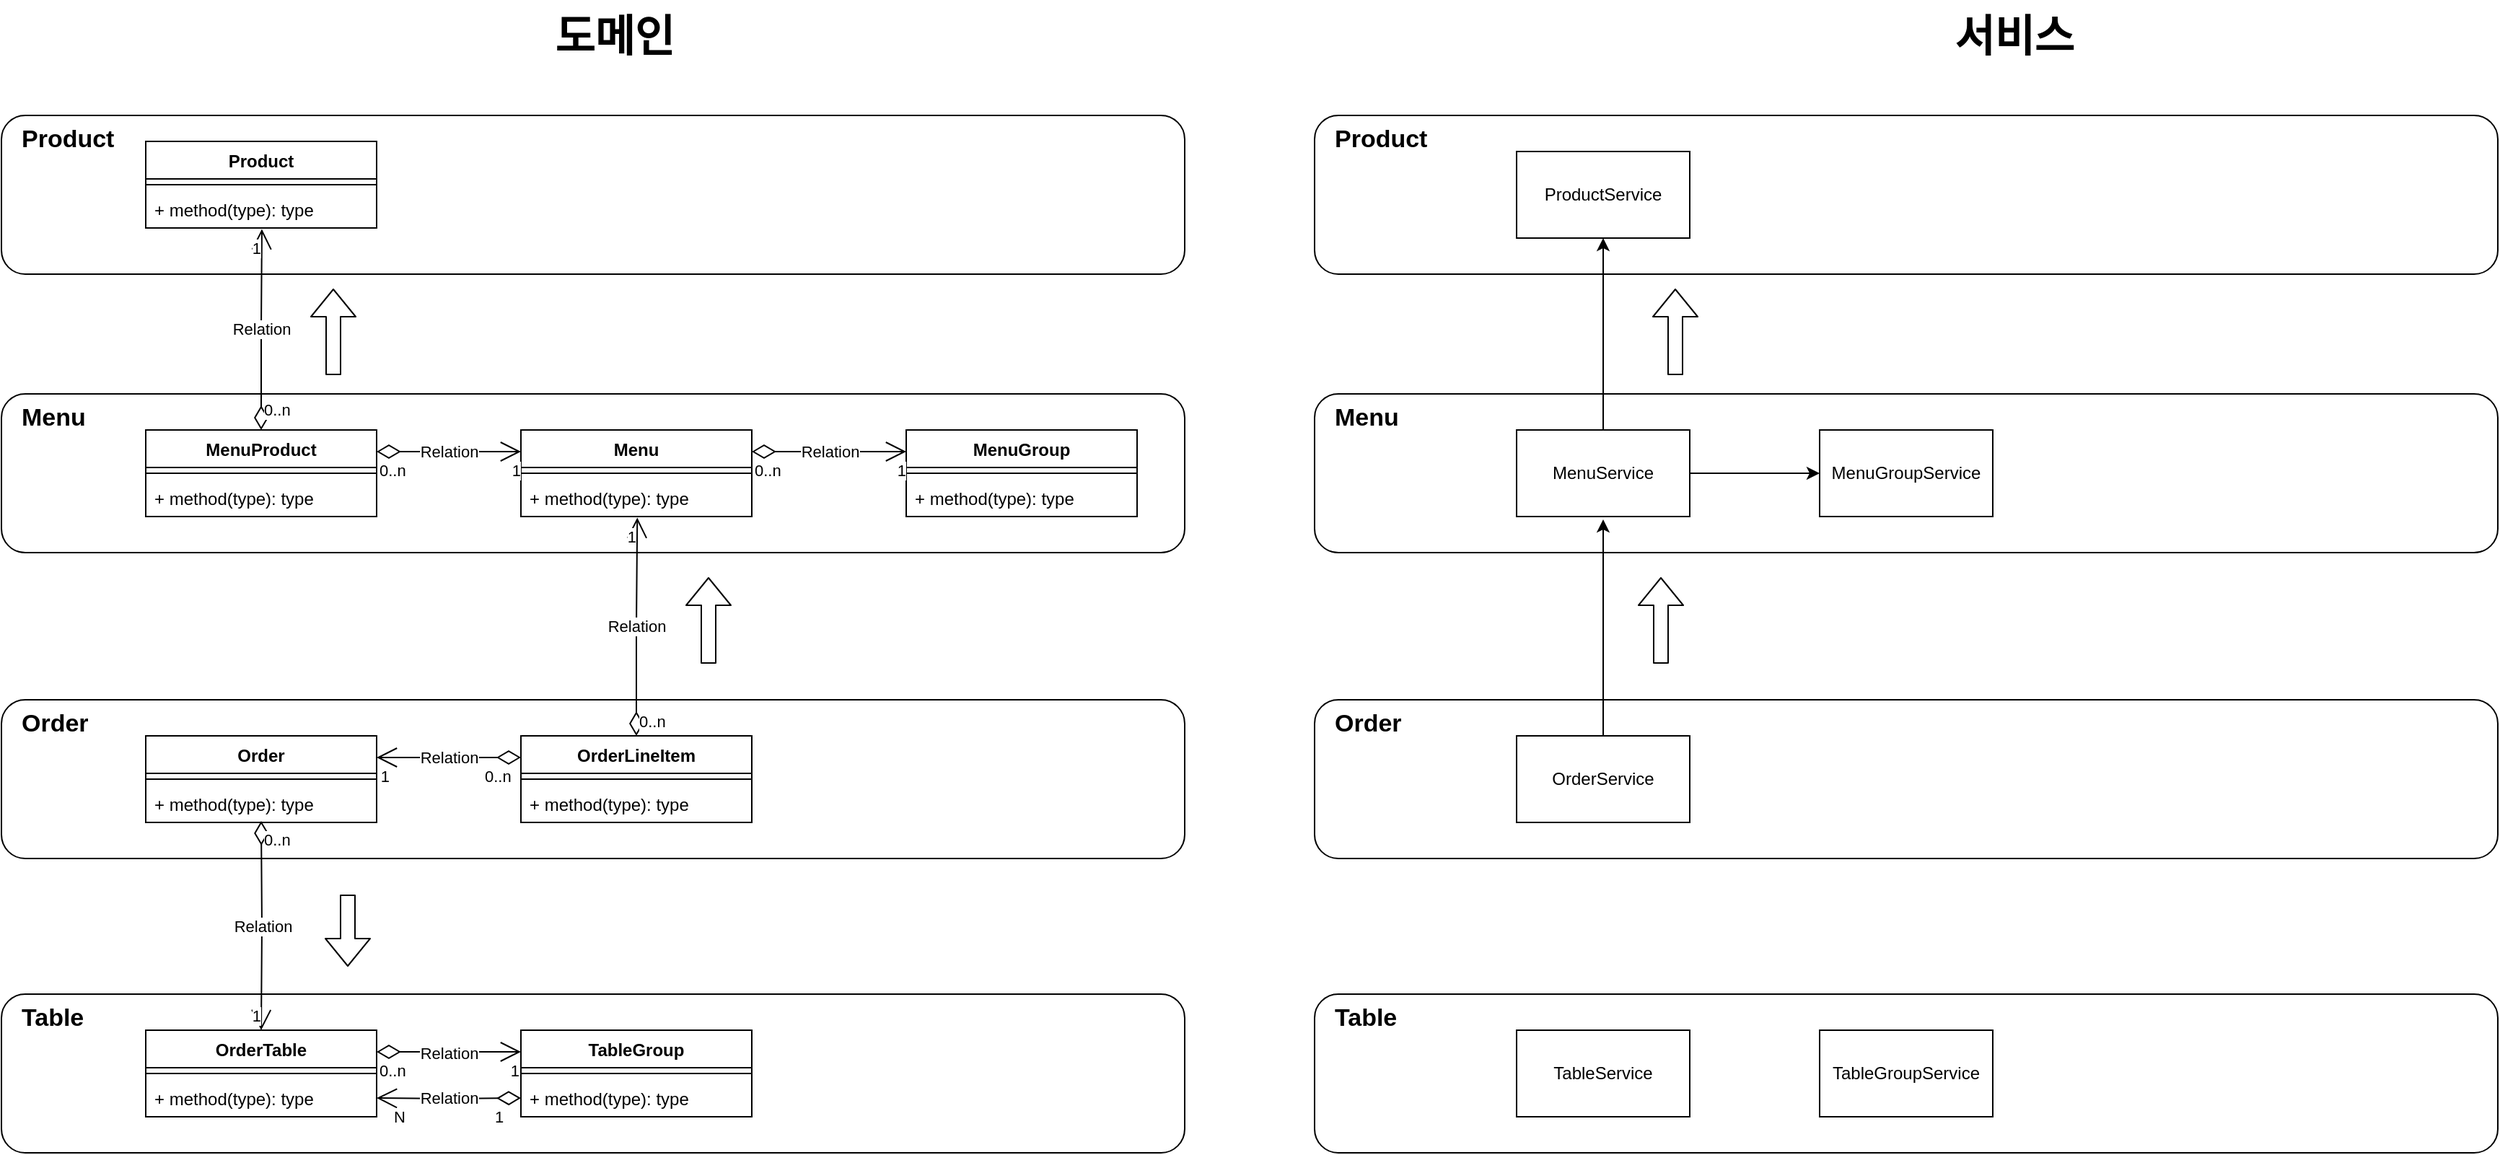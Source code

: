 <mxfile version="15.2.7" type="device" pages="2"><diagram id="C5RBs43oDa-KdzZeNtuy" name="기존_의존성_정리"><mxGraphModel dx="1812" dy="896" grid="0" gridSize="10" guides="1" tooltips="1" connect="1" arrows="1" fold="1" page="0" pageScale="1" pageWidth="827" pageHeight="1169" math="0" shadow="0"><root><mxCell id="WIyWlLk6GJQsqaUBKTNV-0"/><mxCell id="WIyWlLk6GJQsqaUBKTNV-1" parent="WIyWlLk6GJQsqaUBKTNV-0"/><mxCell id="RKmrsducfoEc9qks8I6C-9" value="&lt;b style=&quot;font-size: 17px;&quot;&gt;Menu&lt;/b&gt;" style="rounded=1;whiteSpace=wrap;html=1;align=left;verticalAlign=top;fontSize=17;fontColor=#000000;spacingLeft=12;" vertex="1" parent="WIyWlLk6GJQsqaUBKTNV-1"><mxGeometry x="950" y="283" width="820" height="110" as="geometry"/></mxCell><mxCell id="NO0RNkrBpTyeR9c3_-nJ-29" value="&lt;b&gt;Table&lt;/b&gt;" style="rounded=1;whiteSpace=wrap;html=1;align=left;verticalAlign=top;fontSize=17;fontColor=#000000;spacingLeft=12;" vertex="1" parent="WIyWlLk6GJQsqaUBKTNV-1"><mxGeometry x="40" y="699" width="820" height="110" as="geometry"/></mxCell><mxCell id="NO0RNkrBpTyeR9c3_-nJ-15" value="&lt;b style=&quot;font-size: 17px&quot;&gt;Order&lt;/b&gt;" style="rounded=1;whiteSpace=wrap;html=1;align=left;verticalAlign=top;fontSize=17;fontColor=#000000;spacingLeft=12;" vertex="1" parent="WIyWlLk6GJQsqaUBKTNV-1"><mxGeometry x="40" y="495" width="820" height="110" as="geometry"/></mxCell><mxCell id="NO0RNkrBpTyeR9c3_-nJ-8" value="&lt;b style=&quot;font-size: 17px&quot;&gt;Product&lt;/b&gt;" style="rounded=1;whiteSpace=wrap;html=1;align=left;verticalAlign=top;fontSize=17;fontColor=#000000;spacingLeft=12;" vertex="1" parent="WIyWlLk6GJQsqaUBKTNV-1"><mxGeometry x="40" y="90" width="820" height="110" as="geometry"/></mxCell><mxCell id="NO0RNkrBpTyeR9c3_-nJ-7" value="&lt;b style=&quot;font-size: 17px;&quot;&gt;Menu&lt;/b&gt;" style="rounded=1;whiteSpace=wrap;html=1;align=left;verticalAlign=top;fontSize=17;fontColor=#000000;spacingLeft=12;" vertex="1" parent="WIyWlLk6GJQsqaUBKTNV-1"><mxGeometry x="40" y="283" width="820" height="110" as="geometry"/></mxCell><mxCell id="JKv2Ud0uCD4F76MRo3dj-32" value="Product" style="swimlane;fontStyle=1;align=center;verticalAlign=top;childLayout=stackLayout;horizontal=1;startSize=26;horizontalStack=0;resizeParent=1;resizeParentMax=0;resizeLast=0;collapsible=1;marginBottom=0;" vertex="1" parent="WIyWlLk6GJQsqaUBKTNV-1"><mxGeometry x="140" y="108" width="160" height="60" as="geometry"/></mxCell><mxCell id="JKv2Ud0uCD4F76MRo3dj-34" value="" style="line;strokeWidth=1;fillColor=none;align=left;verticalAlign=middle;spacingTop=-1;spacingLeft=3;spacingRight=3;rotatable=0;labelPosition=right;points=[];portConstraint=eastwest;" vertex="1" parent="JKv2Ud0uCD4F76MRo3dj-32"><mxGeometry y="26" width="160" height="8" as="geometry"/></mxCell><mxCell id="JKv2Ud0uCD4F76MRo3dj-35" value="+ method(type): type" style="text;strokeColor=none;fillColor=none;align=left;verticalAlign=top;spacingLeft=4;spacingRight=4;overflow=hidden;rotatable=0;points=[[0,0.5],[1,0.5]];portConstraint=eastwest;" vertex="1" parent="JKv2Ud0uCD4F76MRo3dj-32"><mxGeometry y="34" width="160" height="26" as="geometry"/></mxCell><mxCell id="JKv2Ud0uCD4F76MRo3dj-36" value="MenuProduct" style="swimlane;fontStyle=1;align=center;verticalAlign=top;childLayout=stackLayout;horizontal=1;startSize=26;horizontalStack=0;resizeParent=1;resizeParentMax=0;resizeLast=0;collapsible=1;marginBottom=0;" vertex="1" parent="WIyWlLk6GJQsqaUBKTNV-1"><mxGeometry x="140" y="308" width="160" height="60" as="geometry"/></mxCell><mxCell id="JKv2Ud0uCD4F76MRo3dj-38" value="" style="line;strokeWidth=1;fillColor=none;align=left;verticalAlign=middle;spacingTop=-1;spacingLeft=3;spacingRight=3;rotatable=0;labelPosition=right;points=[];portConstraint=eastwest;" vertex="1" parent="JKv2Ud0uCD4F76MRo3dj-36"><mxGeometry y="26" width="160" height="8" as="geometry"/></mxCell><mxCell id="JKv2Ud0uCD4F76MRo3dj-39" value="+ method(type): type" style="text;strokeColor=none;fillColor=none;align=left;verticalAlign=top;spacingLeft=4;spacingRight=4;overflow=hidden;rotatable=0;points=[[0,0.5],[1,0.5]];portConstraint=eastwest;" vertex="1" parent="JKv2Ud0uCD4F76MRo3dj-36"><mxGeometry y="34" width="160" height="26" as="geometry"/></mxCell><mxCell id="JKv2Ud0uCD4F76MRo3dj-40" value="Menu" style="swimlane;fontStyle=1;align=center;verticalAlign=top;childLayout=stackLayout;horizontal=1;startSize=26;horizontalStack=0;resizeParent=1;resizeParentMax=0;resizeLast=0;collapsible=1;marginBottom=0;" vertex="1" parent="WIyWlLk6GJQsqaUBKTNV-1"><mxGeometry x="400" y="308" width="160" height="60" as="geometry"/></mxCell><mxCell id="JKv2Ud0uCD4F76MRo3dj-42" value="" style="line;strokeWidth=1;fillColor=none;align=left;verticalAlign=middle;spacingTop=-1;spacingLeft=3;spacingRight=3;rotatable=0;labelPosition=right;points=[];portConstraint=eastwest;" vertex="1" parent="JKv2Ud0uCD4F76MRo3dj-40"><mxGeometry y="26" width="160" height="8" as="geometry"/></mxCell><mxCell id="JKv2Ud0uCD4F76MRo3dj-43" value="+ method(type): type" style="text;strokeColor=none;fillColor=none;align=left;verticalAlign=top;spacingLeft=4;spacingRight=4;overflow=hidden;rotatable=0;points=[[0,0.5],[1,0.5]];portConstraint=eastwest;" vertex="1" parent="JKv2Ud0uCD4F76MRo3dj-40"><mxGeometry y="34" width="160" height="26" as="geometry"/></mxCell><mxCell id="JKv2Ud0uCD4F76MRo3dj-44" value="MenuGroup" style="swimlane;fontStyle=1;align=center;verticalAlign=top;childLayout=stackLayout;horizontal=1;startSize=26;horizontalStack=0;resizeParent=1;resizeParentMax=0;resizeLast=0;collapsible=1;marginBottom=0;" vertex="1" parent="WIyWlLk6GJQsqaUBKTNV-1"><mxGeometry x="667" y="308" width="160" height="60" as="geometry"/></mxCell><mxCell id="JKv2Ud0uCD4F76MRo3dj-46" value="" style="line;strokeWidth=1;fillColor=none;align=left;verticalAlign=middle;spacingTop=-1;spacingLeft=3;spacingRight=3;rotatable=0;labelPosition=right;points=[];portConstraint=eastwest;" vertex="1" parent="JKv2Ud0uCD4F76MRo3dj-44"><mxGeometry y="26" width="160" height="8" as="geometry"/></mxCell><mxCell id="JKv2Ud0uCD4F76MRo3dj-47" value="+ method(type): type" style="text;strokeColor=none;fillColor=none;align=left;verticalAlign=top;spacingLeft=4;spacingRight=4;overflow=hidden;rotatable=0;points=[[0,0.5],[1,0.5]];portConstraint=eastwest;" vertex="1" parent="JKv2Ud0uCD4F76MRo3dj-44"><mxGeometry y="34" width="160" height="26" as="geometry"/></mxCell><mxCell id="JKv2Ud0uCD4F76MRo3dj-48" value="OrderLineItem" style="swimlane;fontStyle=1;align=center;verticalAlign=top;childLayout=stackLayout;horizontal=1;startSize=26;horizontalStack=0;resizeParent=1;resizeParentMax=0;resizeLast=0;collapsible=1;marginBottom=0;" vertex="1" parent="WIyWlLk6GJQsqaUBKTNV-1"><mxGeometry x="400" y="520" width="160" height="60" as="geometry"/></mxCell><mxCell id="JKv2Ud0uCD4F76MRo3dj-50" value="" style="line;strokeWidth=1;fillColor=none;align=left;verticalAlign=middle;spacingTop=-1;spacingLeft=3;spacingRight=3;rotatable=0;labelPosition=right;points=[];portConstraint=eastwest;" vertex="1" parent="JKv2Ud0uCD4F76MRo3dj-48"><mxGeometry y="26" width="160" height="8" as="geometry"/></mxCell><mxCell id="JKv2Ud0uCD4F76MRo3dj-51" value="+ method(type): type" style="text;strokeColor=none;fillColor=none;align=left;verticalAlign=top;spacingLeft=4;spacingRight=4;overflow=hidden;rotatable=0;points=[[0,0.5],[1,0.5]];portConstraint=eastwest;" vertex="1" parent="JKv2Ud0uCD4F76MRo3dj-48"><mxGeometry y="34" width="160" height="26" as="geometry"/></mxCell><mxCell id="JKv2Ud0uCD4F76MRo3dj-52" value="Order" style="swimlane;fontStyle=1;align=center;verticalAlign=top;childLayout=stackLayout;horizontal=1;startSize=26;horizontalStack=0;resizeParent=1;resizeParentMax=0;resizeLast=0;collapsible=1;marginBottom=0;" vertex="1" parent="WIyWlLk6GJQsqaUBKTNV-1"><mxGeometry x="140" y="520" width="160" height="60" as="geometry"/></mxCell><mxCell id="JKv2Ud0uCD4F76MRo3dj-54" value="" style="line;strokeWidth=1;fillColor=none;align=left;verticalAlign=middle;spacingTop=-1;spacingLeft=3;spacingRight=3;rotatable=0;labelPosition=right;points=[];portConstraint=eastwest;" vertex="1" parent="JKv2Ud0uCD4F76MRo3dj-52"><mxGeometry y="26" width="160" height="8" as="geometry"/></mxCell><mxCell id="JKv2Ud0uCD4F76MRo3dj-55" value="+ method(type): type" style="text;strokeColor=none;fillColor=none;align=left;verticalAlign=top;spacingLeft=4;spacingRight=4;overflow=hidden;rotatable=0;points=[[0,0.5],[1,0.5]];portConstraint=eastwest;" vertex="1" parent="JKv2Ud0uCD4F76MRo3dj-52"><mxGeometry y="34" width="160" height="26" as="geometry"/></mxCell><mxCell id="JKv2Ud0uCD4F76MRo3dj-56" value="OrderTable" style="swimlane;fontStyle=1;align=center;verticalAlign=top;childLayout=stackLayout;horizontal=1;startSize=26;horizontalStack=0;resizeParent=1;resizeParentMax=0;resizeLast=0;collapsible=1;marginBottom=0;" vertex="1" parent="WIyWlLk6GJQsqaUBKTNV-1"><mxGeometry x="140" y="724" width="160" height="60" as="geometry"/></mxCell><mxCell id="JKv2Ud0uCD4F76MRo3dj-58" value="" style="line;strokeWidth=1;fillColor=none;align=left;verticalAlign=middle;spacingTop=-1;spacingLeft=3;spacingRight=3;rotatable=0;labelPosition=right;points=[];portConstraint=eastwest;" vertex="1" parent="JKv2Ud0uCD4F76MRo3dj-56"><mxGeometry y="26" width="160" height="8" as="geometry"/></mxCell><mxCell id="JKv2Ud0uCD4F76MRo3dj-59" value="+ method(type): type" style="text;strokeColor=none;fillColor=none;align=left;verticalAlign=top;spacingLeft=4;spacingRight=4;overflow=hidden;rotatable=0;points=[[0,0.5],[1,0.5]];portConstraint=eastwest;" vertex="1" parent="JKv2Ud0uCD4F76MRo3dj-56"><mxGeometry y="34" width="160" height="26" as="geometry"/></mxCell><mxCell id="JKv2Ud0uCD4F76MRo3dj-60" value="TableGroup" style="swimlane;fontStyle=1;align=center;verticalAlign=top;childLayout=stackLayout;horizontal=1;startSize=26;horizontalStack=0;resizeParent=1;resizeParentMax=0;resizeLast=0;collapsible=1;marginBottom=0;" vertex="1" parent="WIyWlLk6GJQsqaUBKTNV-1"><mxGeometry x="400" y="724" width="160" height="60" as="geometry"/></mxCell><mxCell id="JKv2Ud0uCD4F76MRo3dj-62" value="" style="line;strokeWidth=1;fillColor=none;align=left;verticalAlign=middle;spacingTop=-1;spacingLeft=3;spacingRight=3;rotatable=0;labelPosition=right;points=[];portConstraint=eastwest;" vertex="1" parent="JKv2Ud0uCD4F76MRo3dj-60"><mxGeometry y="26" width="160" height="8" as="geometry"/></mxCell><mxCell id="JKv2Ud0uCD4F76MRo3dj-63" value="+ method(type): type" style="text;strokeColor=none;fillColor=none;align=left;verticalAlign=top;spacingLeft=4;spacingRight=4;overflow=hidden;rotatable=0;points=[[0,0.5],[1,0.5]];portConstraint=eastwest;" vertex="1" parent="JKv2Ud0uCD4F76MRo3dj-60"><mxGeometry y="34" width="160" height="26" as="geometry"/></mxCell><mxCell id="cPTjTpIS_bpxetPdm4ka-12" value="Relation" style="endArrow=open;html=1;endSize=12;startArrow=diamondThin;startSize=14;startFill=0;edgeStyle=orthogonalEdgeStyle;exitX=1;exitY=0.25;exitDx=0;exitDy=0;entryX=0;entryY=0.25;entryDx=0;entryDy=0;" edge="1" parent="WIyWlLk6GJQsqaUBKTNV-1" source="JKv2Ud0uCD4F76MRo3dj-40" target="JKv2Ud0uCD4F76MRo3dj-44"><mxGeometry relative="1" as="geometry"><mxPoint x="550" y="339" as="sourcePoint"/><mxPoint x="640" y="339" as="targetPoint"/></mxGeometry></mxCell><mxCell id="cPTjTpIS_bpxetPdm4ka-13" value="0..n" style="edgeLabel;resizable=0;html=1;align=left;verticalAlign=top;" connectable="0" vertex="1" parent="cPTjTpIS_bpxetPdm4ka-12"><mxGeometry x="-1" relative="1" as="geometry"/></mxCell><mxCell id="cPTjTpIS_bpxetPdm4ka-14" value="1" style="edgeLabel;resizable=0;html=1;align=right;verticalAlign=top;" connectable="0" vertex="1" parent="cPTjTpIS_bpxetPdm4ka-12"><mxGeometry x="1" relative="1" as="geometry"/></mxCell><mxCell id="NO0RNkrBpTyeR9c3_-nJ-0" value="Relation" style="endArrow=open;html=1;endSize=12;startArrow=diamondThin;startSize=14;startFill=0;edgeStyle=orthogonalEdgeStyle;exitX=0.5;exitY=0;exitDx=0;exitDy=0;entryX=0.503;entryY=1.029;entryDx=0;entryDy=0;entryPerimeter=0;" edge="1" parent="WIyWlLk6GJQsqaUBKTNV-1" source="JKv2Ud0uCD4F76MRo3dj-36" target="JKv2Ud0uCD4F76MRo3dj-35"><mxGeometry relative="1" as="geometry"><mxPoint x="250" y="240" as="sourcePoint"/><mxPoint x="410" y="240" as="targetPoint"/></mxGeometry></mxCell><mxCell id="NO0RNkrBpTyeR9c3_-nJ-1" value="0..n" style="edgeLabel;resizable=0;html=1;align=left;verticalAlign=top;" connectable="0" vertex="1" parent="NO0RNkrBpTyeR9c3_-nJ-0"><mxGeometry x="-1" relative="1" as="geometry"><mxPoint y="-27" as="offset"/></mxGeometry></mxCell><mxCell id="NO0RNkrBpTyeR9c3_-nJ-2" value="1" style="edgeLabel;resizable=0;html=1;align=right;verticalAlign=top;" connectable="0" vertex="1" parent="NO0RNkrBpTyeR9c3_-nJ-0"><mxGeometry x="1" relative="1" as="geometry"/></mxCell><mxCell id="NO0RNkrBpTyeR9c3_-nJ-4" value="Relation" style="endArrow=open;html=1;endSize=12;startArrow=diamondThin;startSize=14;startFill=0;edgeStyle=orthogonalEdgeStyle;exitX=1;exitY=0.25;exitDx=0;exitDy=0;entryX=0;entryY=0.25;entryDx=0;entryDy=0;" edge="1" parent="WIyWlLk6GJQsqaUBKTNV-1" source="JKv2Ud0uCD4F76MRo3dj-36" target="JKv2Ud0uCD4F76MRo3dj-40"><mxGeometry relative="1" as="geometry"><mxPoint x="420" y="390" as="sourcePoint"/><mxPoint x="580" y="390" as="targetPoint"/></mxGeometry></mxCell><mxCell id="NO0RNkrBpTyeR9c3_-nJ-5" value="0..n" style="edgeLabel;resizable=0;html=1;align=left;verticalAlign=top;" connectable="0" vertex="1" parent="NO0RNkrBpTyeR9c3_-nJ-4"><mxGeometry x="-1" relative="1" as="geometry"/></mxCell><mxCell id="NO0RNkrBpTyeR9c3_-nJ-6" value="1" style="edgeLabel;resizable=0;html=1;align=right;verticalAlign=top;" connectable="0" vertex="1" parent="NO0RNkrBpTyeR9c3_-nJ-4"><mxGeometry x="1" relative="1" as="geometry"/></mxCell><mxCell id="NO0RNkrBpTyeR9c3_-nJ-9" value="Relation" style="endArrow=open;html=1;endSize=12;startArrow=diamondThin;startSize=14;startFill=0;edgeStyle=orthogonalEdgeStyle;fontSize=11;fontColor=#000000;exitX=0;exitY=0.25;exitDx=0;exitDy=0;entryX=1;entryY=0.25;entryDx=0;entryDy=0;" edge="1" parent="WIyWlLk6GJQsqaUBKTNV-1" source="JKv2Ud0uCD4F76MRo3dj-48" target="JKv2Ud0uCD4F76MRo3dj-52"><mxGeometry relative="1" as="geometry"><mxPoint x="500" y="420" as="sourcePoint"/><mxPoint x="660" y="420" as="targetPoint"/></mxGeometry></mxCell><mxCell id="NO0RNkrBpTyeR9c3_-nJ-10" value="0..n" style="edgeLabel;resizable=0;html=1;align=left;verticalAlign=top;" connectable="0" vertex="1" parent="NO0RNkrBpTyeR9c3_-nJ-9"><mxGeometry x="-1" relative="1" as="geometry"><mxPoint x="-27" as="offset"/></mxGeometry></mxCell><mxCell id="NO0RNkrBpTyeR9c3_-nJ-11" value="1" style="edgeLabel;resizable=0;html=1;align=right;verticalAlign=top;" connectable="0" vertex="1" parent="NO0RNkrBpTyeR9c3_-nJ-9"><mxGeometry x="1" relative="1" as="geometry"><mxPoint x="9" as="offset"/></mxGeometry></mxCell><mxCell id="NO0RNkrBpTyeR9c3_-nJ-12" value="Relation" style="endArrow=open;html=1;endSize=12;startArrow=diamondThin;startSize=14;startFill=0;edgeStyle=orthogonalEdgeStyle;fontSize=11;fontColor=#000000;exitX=0.5;exitY=0;exitDx=0;exitDy=0;entryX=0.504;entryY=1.029;entryDx=0;entryDy=0;entryPerimeter=0;" edge="1" parent="WIyWlLk6GJQsqaUBKTNV-1" source="JKv2Ud0uCD4F76MRo3dj-48" target="JKv2Ud0uCD4F76MRo3dj-43"><mxGeometry relative="1" as="geometry"><mxPoint x="460" y="440" as="sourcePoint"/><mxPoint x="620" y="440" as="targetPoint"/></mxGeometry></mxCell><mxCell id="NO0RNkrBpTyeR9c3_-nJ-13" value="0..n" style="edgeLabel;resizable=0;html=1;align=left;verticalAlign=top;" connectable="0" vertex="1" parent="NO0RNkrBpTyeR9c3_-nJ-12"><mxGeometry x="-1" relative="1" as="geometry"><mxPoint y="-23" as="offset"/></mxGeometry></mxCell><mxCell id="NO0RNkrBpTyeR9c3_-nJ-14" value="1" style="edgeLabel;resizable=0;html=1;align=right;verticalAlign=top;" connectable="0" vertex="1" parent="NO0RNkrBpTyeR9c3_-nJ-12"><mxGeometry x="1" relative="1" as="geometry"/></mxCell><mxCell id="NO0RNkrBpTyeR9c3_-nJ-16" value="Relation" style="endArrow=open;html=1;endSize=12;startArrow=diamondThin;startSize=14;startFill=0;edgeStyle=orthogonalEdgeStyle;fontSize=11;fontColor=#000000;exitX=1;exitY=0.25;exitDx=0;exitDy=0;" edge="1" parent="WIyWlLk6GJQsqaUBKTNV-1" source="JKv2Ud0uCD4F76MRo3dj-56"><mxGeometry relative="1" as="geometry"><mxPoint x="330" y="801" as="sourcePoint"/><mxPoint x="400" y="739" as="targetPoint"/></mxGeometry></mxCell><mxCell id="NO0RNkrBpTyeR9c3_-nJ-17" value="0..n" style="edgeLabel;resizable=0;html=1;align=left;verticalAlign=top;" connectable="0" vertex="1" parent="NO0RNkrBpTyeR9c3_-nJ-16"><mxGeometry x="-1" relative="1" as="geometry"/></mxCell><mxCell id="NO0RNkrBpTyeR9c3_-nJ-18" value="1" style="edgeLabel;resizable=0;html=1;align=right;verticalAlign=top;" connectable="0" vertex="1" parent="NO0RNkrBpTyeR9c3_-nJ-16"><mxGeometry x="1" relative="1" as="geometry"/></mxCell><mxCell id="NO0RNkrBpTyeR9c3_-nJ-26" value="Relation" style="endArrow=open;html=1;endSize=12;startArrow=diamondThin;startSize=14;startFill=0;edgeStyle=orthogonalEdgeStyle;fontSize=11;fontColor=#000000;entryX=1;entryY=0.5;entryDx=0;entryDy=0;" edge="1" parent="WIyWlLk6GJQsqaUBKTNV-1" target="JKv2Ud0uCD4F76MRo3dj-59"><mxGeometry relative="1" as="geometry"><mxPoint x="400" y="771" as="sourcePoint"/><mxPoint x="410" y="770" as="targetPoint"/></mxGeometry></mxCell><mxCell id="NO0RNkrBpTyeR9c3_-nJ-27" value="1" style="edgeLabel;resizable=0;html=1;align=left;verticalAlign=top;" connectable="0" vertex="1" parent="NO0RNkrBpTyeR9c3_-nJ-26"><mxGeometry x="-1" relative="1" as="geometry"><mxPoint x="-20" as="offset"/></mxGeometry></mxCell><mxCell id="NO0RNkrBpTyeR9c3_-nJ-28" value="N" style="edgeLabel;resizable=0;html=1;align=right;verticalAlign=top;" connectable="0" vertex="1" parent="NO0RNkrBpTyeR9c3_-nJ-26"><mxGeometry x="1" relative="1" as="geometry"><mxPoint x="20" as="offset"/></mxGeometry></mxCell><mxCell id="NO0RNkrBpTyeR9c3_-nJ-30" value="Relation" style="endArrow=open;html=1;endSize=12;startArrow=diamondThin;startSize=14;startFill=0;edgeStyle=orthogonalEdgeStyle;fontSize=11;fontColor=#000000;entryX=0.5;entryY=0;entryDx=0;entryDy=0;" edge="1" parent="WIyWlLk6GJQsqaUBKTNV-1" target="JKv2Ud0uCD4F76MRo3dj-56"><mxGeometry relative="1" as="geometry"><mxPoint x="220" y="579" as="sourcePoint"/><mxPoint x="400" y="610" as="targetPoint"/></mxGeometry></mxCell><mxCell id="NO0RNkrBpTyeR9c3_-nJ-31" value="0..n" style="edgeLabel;resizable=0;html=1;align=left;verticalAlign=top;" connectable="0" vertex="1" parent="NO0RNkrBpTyeR9c3_-nJ-30"><mxGeometry x="-1" relative="1" as="geometry"/></mxCell><mxCell id="NO0RNkrBpTyeR9c3_-nJ-32" value="1" style="edgeLabel;resizable=0;html=1;align=right;verticalAlign=top;" connectable="0" vertex="1" parent="NO0RNkrBpTyeR9c3_-nJ-30"><mxGeometry x="1" relative="1" as="geometry"><mxPoint y="-23" as="offset"/></mxGeometry></mxCell><mxCell id="NO0RNkrBpTyeR9c3_-nJ-34" value="" style="shape=flexArrow;endArrow=classic;html=1;fontSize=11;fontColor=#000000;" edge="1" parent="WIyWlLk6GJQsqaUBKTNV-1"><mxGeometry width="50" height="50" relative="1" as="geometry"><mxPoint x="270" y="270" as="sourcePoint"/><mxPoint x="270" y="210" as="targetPoint"/></mxGeometry></mxCell><mxCell id="NO0RNkrBpTyeR9c3_-nJ-35" value="" style="shape=flexArrow;endArrow=classic;html=1;fontSize=11;fontColor=#000000;" edge="1" parent="WIyWlLk6GJQsqaUBKTNV-1"><mxGeometry width="50" height="50" relative="1" as="geometry"><mxPoint x="530" y="470" as="sourcePoint"/><mxPoint x="530" y="410" as="targetPoint"/></mxGeometry></mxCell><mxCell id="NO0RNkrBpTyeR9c3_-nJ-36" value="" style="shape=flexArrow;endArrow=classic;html=1;fontSize=11;fontColor=#000000;" edge="1" parent="WIyWlLk6GJQsqaUBKTNV-1"><mxGeometry width="50" height="50" relative="1" as="geometry"><mxPoint x="280" y="630" as="sourcePoint"/><mxPoint x="280" y="680" as="targetPoint"/></mxGeometry></mxCell><mxCell id="RKmrsducfoEc9qks8I6C-2" value="&lt;b style=&quot;font-size: 17px&quot;&gt;Product&lt;/b&gt;" style="rounded=1;whiteSpace=wrap;html=1;align=left;verticalAlign=top;fontSize=17;fontColor=#000000;spacingLeft=12;" vertex="1" parent="WIyWlLk6GJQsqaUBKTNV-1"><mxGeometry x="950" y="90" width="820" height="110" as="geometry"/></mxCell><mxCell id="RKmrsducfoEc9qks8I6C-4" value="도메인" style="text;html=1;strokeColor=none;fillColor=none;align=center;verticalAlign=middle;whiteSpace=wrap;rounded=0;fontSize=30;fontColor=#000000;fontStyle=1" vertex="1" parent="WIyWlLk6GJQsqaUBKTNV-1"><mxGeometry x="280" y="10" width="370" height="50" as="geometry"/></mxCell><mxCell id="RKmrsducfoEc9qks8I6C-5" value="서비스" style="text;html=1;strokeColor=none;fillColor=none;align=center;verticalAlign=middle;whiteSpace=wrap;rounded=0;fontSize=30;fontColor=#000000;fontStyle=1" vertex="1" parent="WIyWlLk6GJQsqaUBKTNV-1"><mxGeometry x="1250" y="10" width="370" height="50" as="geometry"/></mxCell><mxCell id="RKmrsducfoEc9qks8I6C-7" value="ProductService" style="rounded=0;whiteSpace=wrap;html=1;fontSize=12;fontColor=#000000;align=center;verticalAlign=middle;" vertex="1" parent="WIyWlLk6GJQsqaUBKTNV-1"><mxGeometry x="1090" y="115" width="120" height="60" as="geometry"/></mxCell><mxCell id="RKmrsducfoEc9qks8I6C-10" value="&lt;b style=&quot;font-size: 17px&quot;&gt;Order&lt;/b&gt;" style="rounded=1;whiteSpace=wrap;html=1;align=left;verticalAlign=top;fontSize=17;fontColor=#000000;spacingLeft=12;" vertex="1" parent="WIyWlLk6GJQsqaUBKTNV-1"><mxGeometry x="950" y="495" width="820" height="110" as="geometry"/></mxCell><mxCell id="RKmrsducfoEc9qks8I6C-11" value="&lt;b&gt;Table&lt;/b&gt;" style="rounded=1;whiteSpace=wrap;html=1;align=left;verticalAlign=top;fontSize=17;fontColor=#000000;spacingLeft=12;" vertex="1" parent="WIyWlLk6GJQsqaUBKTNV-1"><mxGeometry x="950" y="699" width="820" height="110" as="geometry"/></mxCell><mxCell id="RKmrsducfoEc9qks8I6C-12" value="MenuService" style="rounded=0;whiteSpace=wrap;html=1;fontSize=12;fontColor=#000000;align=center;verticalAlign=middle;" vertex="1" parent="WIyWlLk6GJQsqaUBKTNV-1"><mxGeometry x="1090" y="308" width="120" height="60" as="geometry"/></mxCell><mxCell id="RKmrsducfoEc9qks8I6C-13" value="MenuGroupService" style="rounded=0;whiteSpace=wrap;html=1;fontSize=12;fontColor=#000000;align=center;verticalAlign=middle;" vertex="1" parent="WIyWlLk6GJQsqaUBKTNV-1"><mxGeometry x="1300" y="308" width="120" height="60" as="geometry"/></mxCell><mxCell id="RKmrsducfoEc9qks8I6C-14" value="TableService" style="rounded=0;whiteSpace=wrap;html=1;fontSize=12;fontColor=#000000;align=center;verticalAlign=middle;" vertex="1" parent="WIyWlLk6GJQsqaUBKTNV-1"><mxGeometry x="1090" y="724" width="120" height="60" as="geometry"/></mxCell><mxCell id="RKmrsducfoEc9qks8I6C-15" value="TableGroupService" style="rounded=0;whiteSpace=wrap;html=1;fontSize=12;fontColor=#000000;align=center;verticalAlign=middle;" vertex="1" parent="WIyWlLk6GJQsqaUBKTNV-1"><mxGeometry x="1300" y="724" width="120" height="60" as="geometry"/></mxCell><mxCell id="RKmrsducfoEc9qks8I6C-16" value="OrderService" style="rounded=0;whiteSpace=wrap;html=1;fontSize=12;fontColor=#000000;align=center;verticalAlign=middle;" vertex="1" parent="WIyWlLk6GJQsqaUBKTNV-1"><mxGeometry x="1090" y="520" width="120" height="60" as="geometry"/></mxCell><mxCell id="RKmrsducfoEc9qks8I6C-18" value="" style="endArrow=classic;html=1;fontSize=12;fontColor=#000000;exitX=0.5;exitY=0;exitDx=0;exitDy=0;entryX=0.5;entryY=1;entryDx=0;entryDy=0;" edge="1" parent="WIyWlLk6GJQsqaUBKTNV-1" source="RKmrsducfoEc9qks8I6C-12" target="RKmrsducfoEc9qks8I6C-7"><mxGeometry width="50" height="50" relative="1" as="geometry"><mxPoint x="1140" y="270" as="sourcePoint"/><mxPoint x="1190" y="220" as="targetPoint"/></mxGeometry></mxCell><mxCell id="RKmrsducfoEc9qks8I6C-19" value="" style="endArrow=classic;html=1;fontSize=12;fontColor=#000000;exitX=1;exitY=0.5;exitDx=0;exitDy=0;entryX=0;entryY=0.5;entryDx=0;entryDy=0;" edge="1" parent="WIyWlLk6GJQsqaUBKTNV-1" source="RKmrsducfoEc9qks8I6C-12" target="RKmrsducfoEc9qks8I6C-13"><mxGeometry width="50" height="50" relative="1" as="geometry"><mxPoint x="1160" y="318" as="sourcePoint"/><mxPoint x="1160" y="185" as="targetPoint"/></mxGeometry></mxCell><mxCell id="RKmrsducfoEc9qks8I6C-20" value="" style="endArrow=classic;html=1;fontSize=12;fontColor=#000000;exitX=0.5;exitY=0;exitDx=0;exitDy=0;" edge="1" parent="WIyWlLk6GJQsqaUBKTNV-1" source="RKmrsducfoEc9qks8I6C-16"><mxGeometry width="50" height="50" relative="1" as="geometry"><mxPoint x="1120" y="490" as="sourcePoint"/><mxPoint x="1150" y="370" as="targetPoint"/><Array as="points"><mxPoint x="1150" y="370"/></Array></mxGeometry></mxCell><mxCell id="RKmrsducfoEc9qks8I6C-24" value="" style="shape=flexArrow;endArrow=classic;html=1;fontSize=11;fontColor=#000000;" edge="1" parent="WIyWlLk6GJQsqaUBKTNV-1"><mxGeometry width="50" height="50" relative="1" as="geometry"><mxPoint x="1190" y="470.0" as="sourcePoint"/><mxPoint x="1190" y="410.0" as="targetPoint"/></mxGeometry></mxCell><mxCell id="RKmrsducfoEc9qks8I6C-25" value="" style="shape=flexArrow;endArrow=classic;html=1;fontSize=11;fontColor=#000000;" edge="1" parent="WIyWlLk6GJQsqaUBKTNV-1"><mxGeometry width="50" height="50" relative="1" as="geometry"><mxPoint x="1200" y="270.0" as="sourcePoint"/><mxPoint x="1200" y="210.0" as="targetPoint"/></mxGeometry></mxCell></root></mxGraphModel></diagram><diagram id="UpSdSj7_gkEhWLuKDU7b" name="의존성 개선 안"><mxGraphModel dx="2589" dy="1280" grid="0" gridSize="10" guides="1" tooltips="1" connect="1" arrows="1" fold="1" page="0" pageScale="1" pageWidth="827" pageHeight="1169" math="0" shadow="0"><root><mxCell id="7yQShevQPQt7cP06tTpm-0"/><mxCell id="7yQShevQPQt7cP06tTpm-1" parent="7yQShevQPQt7cP06tTpm-0"/><mxCell id="wSgLaGdBDwSPaAkv2QhE-72" value="&lt;h1&gt;의존성 개선 안&lt;/h1&gt;&lt;p&gt;1. 패키지 간 객체 참조 개선&lt;br&gt;2. 패키지 내 객체 간에는 단방향으로 개선&lt;/p&gt;" style="text;html=1;strokeColor=none;fillColor=none;spacing=5;spacingTop=-20;whiteSpace=wrap;overflow=hidden;rounded=0;fontSize=12;fontColor=#000000;align=left;verticalAlign=middle;" vertex="1" parent="7yQShevQPQt7cP06tTpm-1"><mxGeometry x="100" y="50" width="250" height="120" as="geometry"/></mxCell><mxCell id="wSgLaGdBDwSPaAkv2QhE-80" value="&lt;b style=&quot;font-size: 17px;&quot;&gt;Menu&lt;/b&gt;" style="rounded=1;whiteSpace=wrap;html=1;align=left;verticalAlign=top;fontSize=17;fontColor=#000000;spacingLeft=12;" vertex="1" parent="7yQShevQPQt7cP06tTpm-1"><mxGeometry x="1020" y="463" width="820" height="110" as="geometry"/></mxCell><mxCell id="wSgLaGdBDwSPaAkv2QhE-81" value="&lt;b&gt;Table&lt;/b&gt;" style="rounded=1;whiteSpace=wrap;html=1;align=left;verticalAlign=top;fontSize=17;fontColor=#000000;spacingLeft=12;" vertex="1" parent="7yQShevQPQt7cP06tTpm-1"><mxGeometry x="110" y="879" width="820" height="111" as="geometry"/></mxCell><mxCell id="wSgLaGdBDwSPaAkv2QhE-82" value="&lt;b style=&quot;font-size: 17px&quot;&gt;Order&lt;/b&gt;" style="rounded=1;whiteSpace=wrap;html=1;align=left;verticalAlign=top;fontSize=17;fontColor=#000000;spacingLeft=12;" vertex="1" parent="7yQShevQPQt7cP06tTpm-1"><mxGeometry x="110" y="675" width="820" height="110" as="geometry"/></mxCell><mxCell id="wSgLaGdBDwSPaAkv2QhE-83" value="&lt;b style=&quot;font-size: 17px&quot;&gt;Product&lt;/b&gt;" style="rounded=1;whiteSpace=wrap;html=1;align=left;verticalAlign=top;fontSize=17;fontColor=#000000;spacingLeft=12;" vertex="1" parent="7yQShevQPQt7cP06tTpm-1"><mxGeometry x="110" y="270" width="820" height="110" as="geometry"/></mxCell><mxCell id="wSgLaGdBDwSPaAkv2QhE-84" value="&lt;b style=&quot;font-size: 17px;&quot;&gt;Menu&lt;/b&gt;" style="rounded=1;whiteSpace=wrap;html=1;align=left;verticalAlign=top;fontSize=17;fontColor=#000000;spacingLeft=12;" vertex="1" parent="7yQShevQPQt7cP06tTpm-1"><mxGeometry x="110" y="463" width="820" height="110" as="geometry"/></mxCell><mxCell id="wSgLaGdBDwSPaAkv2QhE-85" value="Product" style="swimlane;fontStyle=1;align=center;verticalAlign=top;childLayout=stackLayout;horizontal=1;startSize=26;horizontalStack=0;resizeParent=1;resizeParentMax=0;resizeLast=0;collapsible=1;marginBottom=0;" vertex="1" parent="7yQShevQPQt7cP06tTpm-1"><mxGeometry x="210" y="288" width="160" height="60" as="geometry"/></mxCell><mxCell id="wSgLaGdBDwSPaAkv2QhE-86" value="" style="line;strokeWidth=1;fillColor=none;align=left;verticalAlign=middle;spacingTop=-1;spacingLeft=3;spacingRight=3;rotatable=0;labelPosition=right;points=[];portConstraint=eastwest;" vertex="1" parent="wSgLaGdBDwSPaAkv2QhE-85"><mxGeometry y="26" width="160" height="8" as="geometry"/></mxCell><mxCell id="wSgLaGdBDwSPaAkv2QhE-87" value="+ method(type): type" style="text;strokeColor=none;fillColor=none;align=left;verticalAlign=top;spacingLeft=4;spacingRight=4;overflow=hidden;rotatable=0;points=[[0,0.5],[1,0.5]];portConstraint=eastwest;" vertex="1" parent="wSgLaGdBDwSPaAkv2QhE-85"><mxGeometry y="34" width="160" height="26" as="geometry"/></mxCell><mxCell id="wSgLaGdBDwSPaAkv2QhE-88" value="MenuProduct" style="swimlane;fontStyle=1;align=center;verticalAlign=top;childLayout=stackLayout;horizontal=1;startSize=26;horizontalStack=0;resizeParent=1;resizeParentMax=0;resizeLast=0;collapsible=1;marginBottom=0;" vertex="1" parent="7yQShevQPQt7cP06tTpm-1"><mxGeometry x="210" y="488" width="160" height="60" as="geometry"/></mxCell><mxCell id="wSgLaGdBDwSPaAkv2QhE-89" value="" style="line;strokeWidth=1;fillColor=none;align=left;verticalAlign=middle;spacingTop=-1;spacingLeft=3;spacingRight=3;rotatable=0;labelPosition=right;points=[];portConstraint=eastwest;" vertex="1" parent="wSgLaGdBDwSPaAkv2QhE-88"><mxGeometry y="26" width="160" height="8" as="geometry"/></mxCell><mxCell id="wSgLaGdBDwSPaAkv2QhE-90" value="+ method(type): type" style="text;strokeColor=none;fillColor=none;align=left;verticalAlign=top;spacingLeft=4;spacingRight=4;overflow=hidden;rotatable=0;points=[[0,0.5],[1,0.5]];portConstraint=eastwest;" vertex="1" parent="wSgLaGdBDwSPaAkv2QhE-88"><mxGeometry y="34" width="160" height="26" as="geometry"/></mxCell><mxCell id="wSgLaGdBDwSPaAkv2QhE-91" value="Menu" style="swimlane;fontStyle=1;align=center;verticalAlign=top;childLayout=stackLayout;horizontal=1;startSize=26;horizontalStack=0;resizeParent=1;resizeParentMax=0;resizeLast=0;collapsible=1;marginBottom=0;" vertex="1" parent="7yQShevQPQt7cP06tTpm-1"><mxGeometry x="470" y="488" width="160" height="60" as="geometry"/></mxCell><mxCell id="wSgLaGdBDwSPaAkv2QhE-92" value="" style="line;strokeWidth=1;fillColor=none;align=left;verticalAlign=middle;spacingTop=-1;spacingLeft=3;spacingRight=3;rotatable=0;labelPosition=right;points=[];portConstraint=eastwest;" vertex="1" parent="wSgLaGdBDwSPaAkv2QhE-91"><mxGeometry y="26" width="160" height="8" as="geometry"/></mxCell><mxCell id="wSgLaGdBDwSPaAkv2QhE-93" value="+ method(type): type" style="text;strokeColor=none;fillColor=none;align=left;verticalAlign=top;spacingLeft=4;spacingRight=4;overflow=hidden;rotatable=0;points=[[0,0.5],[1,0.5]];portConstraint=eastwest;" vertex="1" parent="wSgLaGdBDwSPaAkv2QhE-91"><mxGeometry y="34" width="160" height="26" as="geometry"/></mxCell><mxCell id="wSgLaGdBDwSPaAkv2QhE-94" value="MenuGroup" style="swimlane;fontStyle=1;align=center;verticalAlign=top;childLayout=stackLayout;horizontal=1;startSize=26;horizontalStack=0;resizeParent=1;resizeParentMax=0;resizeLast=0;collapsible=1;marginBottom=0;" vertex="1" parent="7yQShevQPQt7cP06tTpm-1"><mxGeometry x="737" y="488" width="160" height="60" as="geometry"/></mxCell><mxCell id="wSgLaGdBDwSPaAkv2QhE-95" value="" style="line;strokeWidth=1;fillColor=none;align=left;verticalAlign=middle;spacingTop=-1;spacingLeft=3;spacingRight=3;rotatable=0;labelPosition=right;points=[];portConstraint=eastwest;" vertex="1" parent="wSgLaGdBDwSPaAkv2QhE-94"><mxGeometry y="26" width="160" height="8" as="geometry"/></mxCell><mxCell id="wSgLaGdBDwSPaAkv2QhE-96" value="+ method(type): type" style="text;strokeColor=none;fillColor=none;align=left;verticalAlign=top;spacingLeft=4;spacingRight=4;overflow=hidden;rotatable=0;points=[[0,0.5],[1,0.5]];portConstraint=eastwest;" vertex="1" parent="wSgLaGdBDwSPaAkv2QhE-94"><mxGeometry y="34" width="160" height="26" as="geometry"/></mxCell><mxCell id="wSgLaGdBDwSPaAkv2QhE-97" value="OrderLineItem" style="swimlane;fontStyle=1;align=center;verticalAlign=top;childLayout=stackLayout;horizontal=1;startSize=26;horizontalStack=0;resizeParent=1;resizeParentMax=0;resizeLast=0;collapsible=1;marginBottom=0;" vertex="1" parent="7yQShevQPQt7cP06tTpm-1"><mxGeometry x="470" y="700" width="160" height="60" as="geometry"/></mxCell><mxCell id="wSgLaGdBDwSPaAkv2QhE-98" value="" style="line;strokeWidth=1;fillColor=none;align=left;verticalAlign=middle;spacingTop=-1;spacingLeft=3;spacingRight=3;rotatable=0;labelPosition=right;points=[];portConstraint=eastwest;" vertex="1" parent="wSgLaGdBDwSPaAkv2QhE-97"><mxGeometry y="26" width="160" height="8" as="geometry"/></mxCell><mxCell id="wSgLaGdBDwSPaAkv2QhE-99" value="+ method(type): type" style="text;strokeColor=none;fillColor=none;align=left;verticalAlign=top;spacingLeft=4;spacingRight=4;overflow=hidden;rotatable=0;points=[[0,0.5],[1,0.5]];portConstraint=eastwest;" vertex="1" parent="wSgLaGdBDwSPaAkv2QhE-97"><mxGeometry y="34" width="160" height="26" as="geometry"/></mxCell><mxCell id="wSgLaGdBDwSPaAkv2QhE-100" value="Order" style="swimlane;fontStyle=1;align=center;verticalAlign=top;childLayout=stackLayout;horizontal=1;startSize=26;horizontalStack=0;resizeParent=1;resizeParentMax=0;resizeLast=0;collapsible=1;marginBottom=0;" vertex="1" parent="7yQShevQPQt7cP06tTpm-1"><mxGeometry x="210" y="700" width="160" height="60" as="geometry"/></mxCell><mxCell id="wSgLaGdBDwSPaAkv2QhE-101" value="" style="line;strokeWidth=1;fillColor=none;align=left;verticalAlign=middle;spacingTop=-1;spacingLeft=3;spacingRight=3;rotatable=0;labelPosition=right;points=[];portConstraint=eastwest;" vertex="1" parent="wSgLaGdBDwSPaAkv2QhE-100"><mxGeometry y="26" width="160" height="8" as="geometry"/></mxCell><mxCell id="wSgLaGdBDwSPaAkv2QhE-102" value="+ method(type): type" style="text;strokeColor=none;fillColor=none;align=left;verticalAlign=top;spacingLeft=4;spacingRight=4;overflow=hidden;rotatable=0;points=[[0,0.5],[1,0.5]];portConstraint=eastwest;" vertex="1" parent="wSgLaGdBDwSPaAkv2QhE-100"><mxGeometry y="34" width="160" height="26" as="geometry"/></mxCell><mxCell id="wSgLaGdBDwSPaAkv2QhE-103" value="OrderTable" style="swimlane;fontStyle=1;align=center;verticalAlign=top;childLayout=stackLayout;horizontal=1;startSize=26;horizontalStack=0;resizeParent=1;resizeParentMax=0;resizeLast=0;collapsible=1;marginBottom=0;" vertex="1" parent="7yQShevQPQt7cP06tTpm-1"><mxGeometry x="210" y="904" width="160" height="60" as="geometry"/></mxCell><mxCell id="wSgLaGdBDwSPaAkv2QhE-104" value="" style="line;strokeWidth=1;fillColor=none;align=left;verticalAlign=middle;spacingTop=-1;spacingLeft=3;spacingRight=3;rotatable=0;labelPosition=right;points=[];portConstraint=eastwest;" vertex="1" parent="wSgLaGdBDwSPaAkv2QhE-103"><mxGeometry y="26" width="160" height="8" as="geometry"/></mxCell><mxCell id="wSgLaGdBDwSPaAkv2QhE-105" value="+ method(type): type" style="text;strokeColor=none;fillColor=none;align=left;verticalAlign=top;spacingLeft=4;spacingRight=4;overflow=hidden;rotatable=0;points=[[0,0.5],[1,0.5]];portConstraint=eastwest;" vertex="1" parent="wSgLaGdBDwSPaAkv2QhE-103"><mxGeometry y="34" width="160" height="26" as="geometry"/></mxCell><mxCell id="wSgLaGdBDwSPaAkv2QhE-106" value="TableGroup" style="swimlane;fontStyle=1;align=center;verticalAlign=top;childLayout=stackLayout;horizontal=1;startSize=26;horizontalStack=0;resizeParent=1;resizeParentMax=0;resizeLast=0;collapsible=1;marginBottom=0;" vertex="1" parent="7yQShevQPQt7cP06tTpm-1"><mxGeometry x="470" y="904" width="160" height="60" as="geometry"/></mxCell><mxCell id="wSgLaGdBDwSPaAkv2QhE-107" value="" style="line;strokeWidth=1;fillColor=none;align=left;verticalAlign=middle;spacingTop=-1;spacingLeft=3;spacingRight=3;rotatable=0;labelPosition=right;points=[];portConstraint=eastwest;" vertex="1" parent="wSgLaGdBDwSPaAkv2QhE-106"><mxGeometry y="26" width="160" height="8" as="geometry"/></mxCell><mxCell id="wSgLaGdBDwSPaAkv2QhE-108" value="+ method(type): type" style="text;strokeColor=none;fillColor=none;align=left;verticalAlign=top;spacingLeft=4;spacingRight=4;overflow=hidden;rotatable=0;points=[[0,0.5],[1,0.5]];portConstraint=eastwest;" vertex="1" parent="wSgLaGdBDwSPaAkv2QhE-106"><mxGeometry y="34" width="160" height="26" as="geometry"/></mxCell><mxCell id="wSgLaGdBDwSPaAkv2QhE-109" value="Relation" style="endArrow=open;html=1;endSize=12;startArrow=diamondThin;startSize=14;startFill=0;edgeStyle=orthogonalEdgeStyle;exitX=1;exitY=0.25;exitDx=0;exitDy=0;entryX=0;entryY=0.25;entryDx=0;entryDy=0;" edge="1" parent="7yQShevQPQt7cP06tTpm-1" source="wSgLaGdBDwSPaAkv2QhE-91" target="wSgLaGdBDwSPaAkv2QhE-94"><mxGeometry relative="1" as="geometry"><mxPoint x="620" y="519" as="sourcePoint"/><mxPoint x="710" y="519" as="targetPoint"/></mxGeometry></mxCell><mxCell id="wSgLaGdBDwSPaAkv2QhE-110" value="0..n" style="edgeLabel;resizable=0;html=1;align=left;verticalAlign=top;" connectable="0" vertex="1" parent="wSgLaGdBDwSPaAkv2QhE-109"><mxGeometry x="-1" relative="1" as="geometry"/></mxCell><mxCell id="wSgLaGdBDwSPaAkv2QhE-111" value="1" style="edgeLabel;resizable=0;html=1;align=right;verticalAlign=top;" connectable="0" vertex="1" parent="wSgLaGdBDwSPaAkv2QhE-109"><mxGeometry x="1" relative="1" as="geometry"/></mxCell><mxCell id="wSgLaGdBDwSPaAkv2QhE-112" value="Relation" style="endArrow=open;html=1;endSize=12;startArrow=diamondThin;startSize=14;startFill=0;edgeStyle=orthogonalEdgeStyle;exitX=0.5;exitY=0;exitDx=0;exitDy=0;" edge="1" parent="7yQShevQPQt7cP06tTpm-1" source="wSgLaGdBDwSPaAkv2QhE-88"><mxGeometry relative="1" as="geometry"><mxPoint x="320" y="420" as="sourcePoint"/><mxPoint x="290" y="430" as="targetPoint"/></mxGeometry></mxCell><mxCell id="wSgLaGdBDwSPaAkv2QhE-113" value="0..n" style="edgeLabel;resizable=0;html=1;align=left;verticalAlign=top;" connectable="0" vertex="1" parent="wSgLaGdBDwSPaAkv2QhE-112"><mxGeometry x="-1" relative="1" as="geometry"><mxPoint y="-27" as="offset"/></mxGeometry></mxCell><mxCell id="wSgLaGdBDwSPaAkv2QhE-114" value="1" style="edgeLabel;resizable=0;html=1;align=right;verticalAlign=top;" connectable="0" vertex="1" parent="wSgLaGdBDwSPaAkv2QhE-112"><mxGeometry x="1" relative="1" as="geometry"/></mxCell><mxCell id="wSgLaGdBDwSPaAkv2QhE-115" value="Relation" style="endArrow=open;html=1;endSize=12;startArrow=diamondThin;startSize=14;startFill=0;edgeStyle=orthogonalEdgeStyle;exitX=1;exitY=0.25;exitDx=0;exitDy=0;entryX=0;entryY=0.25;entryDx=0;entryDy=0;" edge="1" parent="7yQShevQPQt7cP06tTpm-1" source="wSgLaGdBDwSPaAkv2QhE-88" target="wSgLaGdBDwSPaAkv2QhE-91"><mxGeometry relative="1" as="geometry"><mxPoint x="490" y="570" as="sourcePoint"/><mxPoint x="650" y="570" as="targetPoint"/></mxGeometry></mxCell><mxCell id="wSgLaGdBDwSPaAkv2QhE-116" value="0..n" style="edgeLabel;resizable=0;html=1;align=left;verticalAlign=top;" connectable="0" vertex="1" parent="wSgLaGdBDwSPaAkv2QhE-115"><mxGeometry x="-1" relative="1" as="geometry"/></mxCell><mxCell id="wSgLaGdBDwSPaAkv2QhE-117" value="1" style="edgeLabel;resizable=0;html=1;align=right;verticalAlign=top;" connectable="0" vertex="1" parent="wSgLaGdBDwSPaAkv2QhE-115"><mxGeometry x="1" relative="1" as="geometry"/></mxCell><mxCell id="wSgLaGdBDwSPaAkv2QhE-118" value="Relation" style="endArrow=open;html=1;endSize=12;startArrow=diamondThin;startSize=14;startFill=0;edgeStyle=orthogonalEdgeStyle;fontSize=11;fontColor=#000000;exitX=0;exitY=0.25;exitDx=0;exitDy=0;entryX=1;entryY=0.25;entryDx=0;entryDy=0;" edge="1" parent="7yQShevQPQt7cP06tTpm-1" source="wSgLaGdBDwSPaAkv2QhE-97" target="wSgLaGdBDwSPaAkv2QhE-100"><mxGeometry relative="1" as="geometry"><mxPoint x="570" y="600" as="sourcePoint"/><mxPoint x="730" y="600" as="targetPoint"/></mxGeometry></mxCell><mxCell id="wSgLaGdBDwSPaAkv2QhE-119" value="0..n" style="edgeLabel;resizable=0;html=1;align=left;verticalAlign=top;" connectable="0" vertex="1" parent="wSgLaGdBDwSPaAkv2QhE-118"><mxGeometry x="-1" relative="1" as="geometry"><mxPoint x="-27" as="offset"/></mxGeometry></mxCell><mxCell id="wSgLaGdBDwSPaAkv2QhE-120" value="1" style="edgeLabel;resizable=0;html=1;align=right;verticalAlign=top;" connectable="0" vertex="1" parent="wSgLaGdBDwSPaAkv2QhE-118"><mxGeometry x="1" relative="1" as="geometry"><mxPoint x="9" as="offset"/></mxGeometry></mxCell><mxCell id="wSgLaGdBDwSPaAkv2QhE-121" value="Relation" style="endArrow=open;html=1;endSize=12;startArrow=diamondThin;startSize=14;startFill=0;edgeStyle=orthogonalEdgeStyle;fontSize=11;fontColor=#000000;exitX=0.5;exitY=0;exitDx=0;exitDy=0;entryX=0.5;entryY=1;entryDx=0;entryDy=0;" edge="1" parent="7yQShevQPQt7cP06tTpm-1" source="wSgLaGdBDwSPaAkv2QhE-97" target="wSgLaGdBDwSPaAkv2QhE-151"><mxGeometry relative="1" as="geometry"><mxPoint x="530" y="620" as="sourcePoint"/><mxPoint x="551" y="624" as="targetPoint"/></mxGeometry></mxCell><mxCell id="wSgLaGdBDwSPaAkv2QhE-122" value="0..n" style="edgeLabel;resizable=0;html=1;align=left;verticalAlign=top;" connectable="0" vertex="1" parent="wSgLaGdBDwSPaAkv2QhE-121"><mxGeometry x="-1" relative="1" as="geometry"><mxPoint y="-23" as="offset"/></mxGeometry></mxCell><mxCell id="wSgLaGdBDwSPaAkv2QhE-123" value="1" style="edgeLabel;resizable=0;html=1;align=right;verticalAlign=top;" connectable="0" vertex="1" parent="wSgLaGdBDwSPaAkv2QhE-121"><mxGeometry x="1" relative="1" as="geometry"/></mxCell><mxCell id="wSgLaGdBDwSPaAkv2QhE-124" value="Relation" style="endArrow=open;html=1;endSize=12;startArrow=diamondThin;startSize=14;startFill=0;edgeStyle=orthogonalEdgeStyle;fontSize=11;fontColor=#000000;exitX=1;exitY=0.25;exitDx=0;exitDy=0;" edge="1" parent="7yQShevQPQt7cP06tTpm-1" source="wSgLaGdBDwSPaAkv2QhE-103"><mxGeometry relative="1" as="geometry"><mxPoint x="400" y="981" as="sourcePoint"/><mxPoint x="470" y="919" as="targetPoint"/></mxGeometry></mxCell><mxCell id="wSgLaGdBDwSPaAkv2QhE-125" value="0..n" style="edgeLabel;resizable=0;html=1;align=left;verticalAlign=top;" connectable="0" vertex="1" parent="wSgLaGdBDwSPaAkv2QhE-124"><mxGeometry x="-1" relative="1" as="geometry"/></mxCell><mxCell id="wSgLaGdBDwSPaAkv2QhE-126" value="1" style="edgeLabel;resizable=0;html=1;align=right;verticalAlign=top;" connectable="0" vertex="1" parent="wSgLaGdBDwSPaAkv2QhE-124"><mxGeometry x="1" relative="1" as="geometry"/></mxCell><mxCell id="wSgLaGdBDwSPaAkv2QhE-130" value="Relation" style="endArrow=open;html=1;endSize=12;startArrow=diamondThin;startSize=14;startFill=0;edgeStyle=orthogonalEdgeStyle;fontSize=11;fontColor=#000000;entryX=0.5;entryY=0;entryDx=0;entryDy=0;" edge="1" parent="7yQShevQPQt7cP06tTpm-1" target="wSgLaGdBDwSPaAkv2QhE-152"><mxGeometry relative="1" as="geometry"><mxPoint x="290" y="759" as="sourcePoint"/><mxPoint x="290" y="810" as="targetPoint"/></mxGeometry></mxCell><mxCell id="wSgLaGdBDwSPaAkv2QhE-131" value="0..n" style="edgeLabel;resizable=0;html=1;align=left;verticalAlign=top;" connectable="0" vertex="1" parent="wSgLaGdBDwSPaAkv2QhE-130"><mxGeometry x="-1" relative="1" as="geometry"/></mxCell><mxCell id="wSgLaGdBDwSPaAkv2QhE-132" value="1" style="edgeLabel;resizable=0;html=1;align=right;verticalAlign=top;" connectable="0" vertex="1" parent="wSgLaGdBDwSPaAkv2QhE-130"><mxGeometry x="1" relative="1" as="geometry"><mxPoint y="-23" as="offset"/></mxGeometry></mxCell><mxCell id="wSgLaGdBDwSPaAkv2QhE-136" value="&lt;b style=&quot;font-size: 17px&quot;&gt;Product&lt;/b&gt;" style="rounded=1;whiteSpace=wrap;html=1;align=left;verticalAlign=top;fontSize=17;fontColor=#000000;spacingLeft=12;" vertex="1" parent="7yQShevQPQt7cP06tTpm-1"><mxGeometry x="1020" y="270" width="820" height="110" as="geometry"/></mxCell><mxCell id="wSgLaGdBDwSPaAkv2QhE-137" value="도메인" style="text;html=1;strokeColor=none;fillColor=none;align=center;verticalAlign=middle;whiteSpace=wrap;rounded=0;fontSize=30;fontColor=#000000;fontStyle=1" vertex="1" parent="7yQShevQPQt7cP06tTpm-1"><mxGeometry x="350" y="190" width="370" height="50" as="geometry"/></mxCell><mxCell id="wSgLaGdBDwSPaAkv2QhE-138" value="서비스" style="text;html=1;strokeColor=none;fillColor=none;align=center;verticalAlign=middle;whiteSpace=wrap;rounded=0;fontSize=30;fontColor=#000000;fontStyle=1" vertex="1" parent="7yQShevQPQt7cP06tTpm-1"><mxGeometry x="1320" y="190" width="370" height="50" as="geometry"/></mxCell><mxCell id="wSgLaGdBDwSPaAkv2QhE-139" value="ProductService" style="rounded=0;whiteSpace=wrap;html=1;fontSize=12;fontColor=#000000;align=center;verticalAlign=middle;" vertex="1" parent="7yQShevQPQt7cP06tTpm-1"><mxGeometry x="1160" y="295" width="120" height="60" as="geometry"/></mxCell><mxCell id="wSgLaGdBDwSPaAkv2QhE-140" value="&lt;b style=&quot;font-size: 17px&quot;&gt;Order&lt;/b&gt;" style="rounded=1;whiteSpace=wrap;html=1;align=left;verticalAlign=top;fontSize=17;fontColor=#000000;spacingLeft=12;" vertex="1" parent="7yQShevQPQt7cP06tTpm-1"><mxGeometry x="1020" y="675" width="820" height="110" as="geometry"/></mxCell><mxCell id="wSgLaGdBDwSPaAkv2QhE-141" value="&lt;b&gt;Table&lt;/b&gt;" style="rounded=1;whiteSpace=wrap;html=1;align=left;verticalAlign=top;fontSize=17;fontColor=#000000;spacingLeft=12;" vertex="1" parent="7yQShevQPQt7cP06tTpm-1"><mxGeometry x="1020" y="879" width="820" height="110" as="geometry"/></mxCell><mxCell id="wSgLaGdBDwSPaAkv2QhE-142" value="MenuService" style="rounded=0;whiteSpace=wrap;html=1;fontSize=12;fontColor=#000000;align=center;verticalAlign=middle;" vertex="1" parent="7yQShevQPQt7cP06tTpm-1"><mxGeometry x="1160" y="488" width="120" height="60" as="geometry"/></mxCell><mxCell id="wSgLaGdBDwSPaAkv2QhE-143" value="MenuGroupService" style="rounded=0;whiteSpace=wrap;html=1;fontSize=12;fontColor=#000000;align=center;verticalAlign=middle;" vertex="1" parent="7yQShevQPQt7cP06tTpm-1"><mxGeometry x="1370" y="488" width="120" height="60" as="geometry"/></mxCell><mxCell id="wSgLaGdBDwSPaAkv2QhE-144" value="TableService" style="rounded=0;whiteSpace=wrap;html=1;fontSize=12;fontColor=#000000;align=center;verticalAlign=middle;" vertex="1" parent="7yQShevQPQt7cP06tTpm-1"><mxGeometry x="1160" y="904" width="120" height="60" as="geometry"/></mxCell><mxCell id="wSgLaGdBDwSPaAkv2QhE-145" value="TableGroupService" style="rounded=0;whiteSpace=wrap;html=1;fontSize=12;fontColor=#000000;align=center;verticalAlign=middle;" vertex="1" parent="7yQShevQPQt7cP06tTpm-1"><mxGeometry x="1370" y="904" width="120" height="60" as="geometry"/></mxCell><mxCell id="wSgLaGdBDwSPaAkv2QhE-146" value="OrderService" style="rounded=0;whiteSpace=wrap;html=1;fontSize=12;fontColor=#000000;align=center;verticalAlign=middle;" vertex="1" parent="7yQShevQPQt7cP06tTpm-1"><mxGeometry x="1160" y="700" width="120" height="60" as="geometry"/></mxCell><mxCell id="wSgLaGdBDwSPaAkv2QhE-148" value="" style="endArrow=classic;html=1;fontSize=12;fontColor=#000000;exitX=1;exitY=0.5;exitDx=0;exitDy=0;entryX=0;entryY=0.5;entryDx=0;entryDy=0;" edge="1" parent="7yQShevQPQt7cP06tTpm-1" source="wSgLaGdBDwSPaAkv2QhE-142" target="wSgLaGdBDwSPaAkv2QhE-143"><mxGeometry width="50" height="50" relative="1" as="geometry"><mxPoint x="1230" y="498" as="sourcePoint"/><mxPoint x="1230" y="365" as="targetPoint"/></mxGeometry></mxCell><mxCell id="wSgLaGdBDwSPaAkv2QhE-150" value="id" style="text;html=1;strokeColor=none;fillColor=none;align=center;verticalAlign=middle;whiteSpace=wrap;rounded=0;fontSize=12;fontColor=#000000;fontStyle=1" vertex="1" parent="7yQShevQPQt7cP06tTpm-1"><mxGeometry x="270" y="410" width="40" height="20" as="geometry"/></mxCell><mxCell id="wSgLaGdBDwSPaAkv2QhE-151" value="id" style="text;html=1;strokeColor=none;fillColor=none;align=center;verticalAlign=middle;whiteSpace=wrap;rounded=0;fontSize=12;fontColor=#000000;fontStyle=1" vertex="1" parent="7yQShevQPQt7cP06tTpm-1"><mxGeometry x="529" y="600" width="40" height="20" as="geometry"/></mxCell><mxCell id="wSgLaGdBDwSPaAkv2QhE-152" value="id" style="text;html=1;strokeColor=none;fillColor=none;align=center;verticalAlign=middle;whiteSpace=wrap;rounded=0;fontSize=12;fontColor=#000000;fontStyle=1" vertex="1" parent="7yQShevQPQt7cP06tTpm-1"><mxGeometry x="270" y="830" width="40" height="20" as="geometry"/></mxCell><mxCell id="wc9ZCwTb_G_peH7mz2Xq-0" value="TableValidator" style="rounded=0;whiteSpace=wrap;html=1;fontSize=12;fontColor=#000000;align=center;verticalAlign=middle;" vertex="1" parent="7yQShevQPQt7cP06tTpm-1"><mxGeometry x="1570" y="904" width="120" height="60" as="geometry"/></mxCell></root></mxGraphModel></diagram></mxfile>